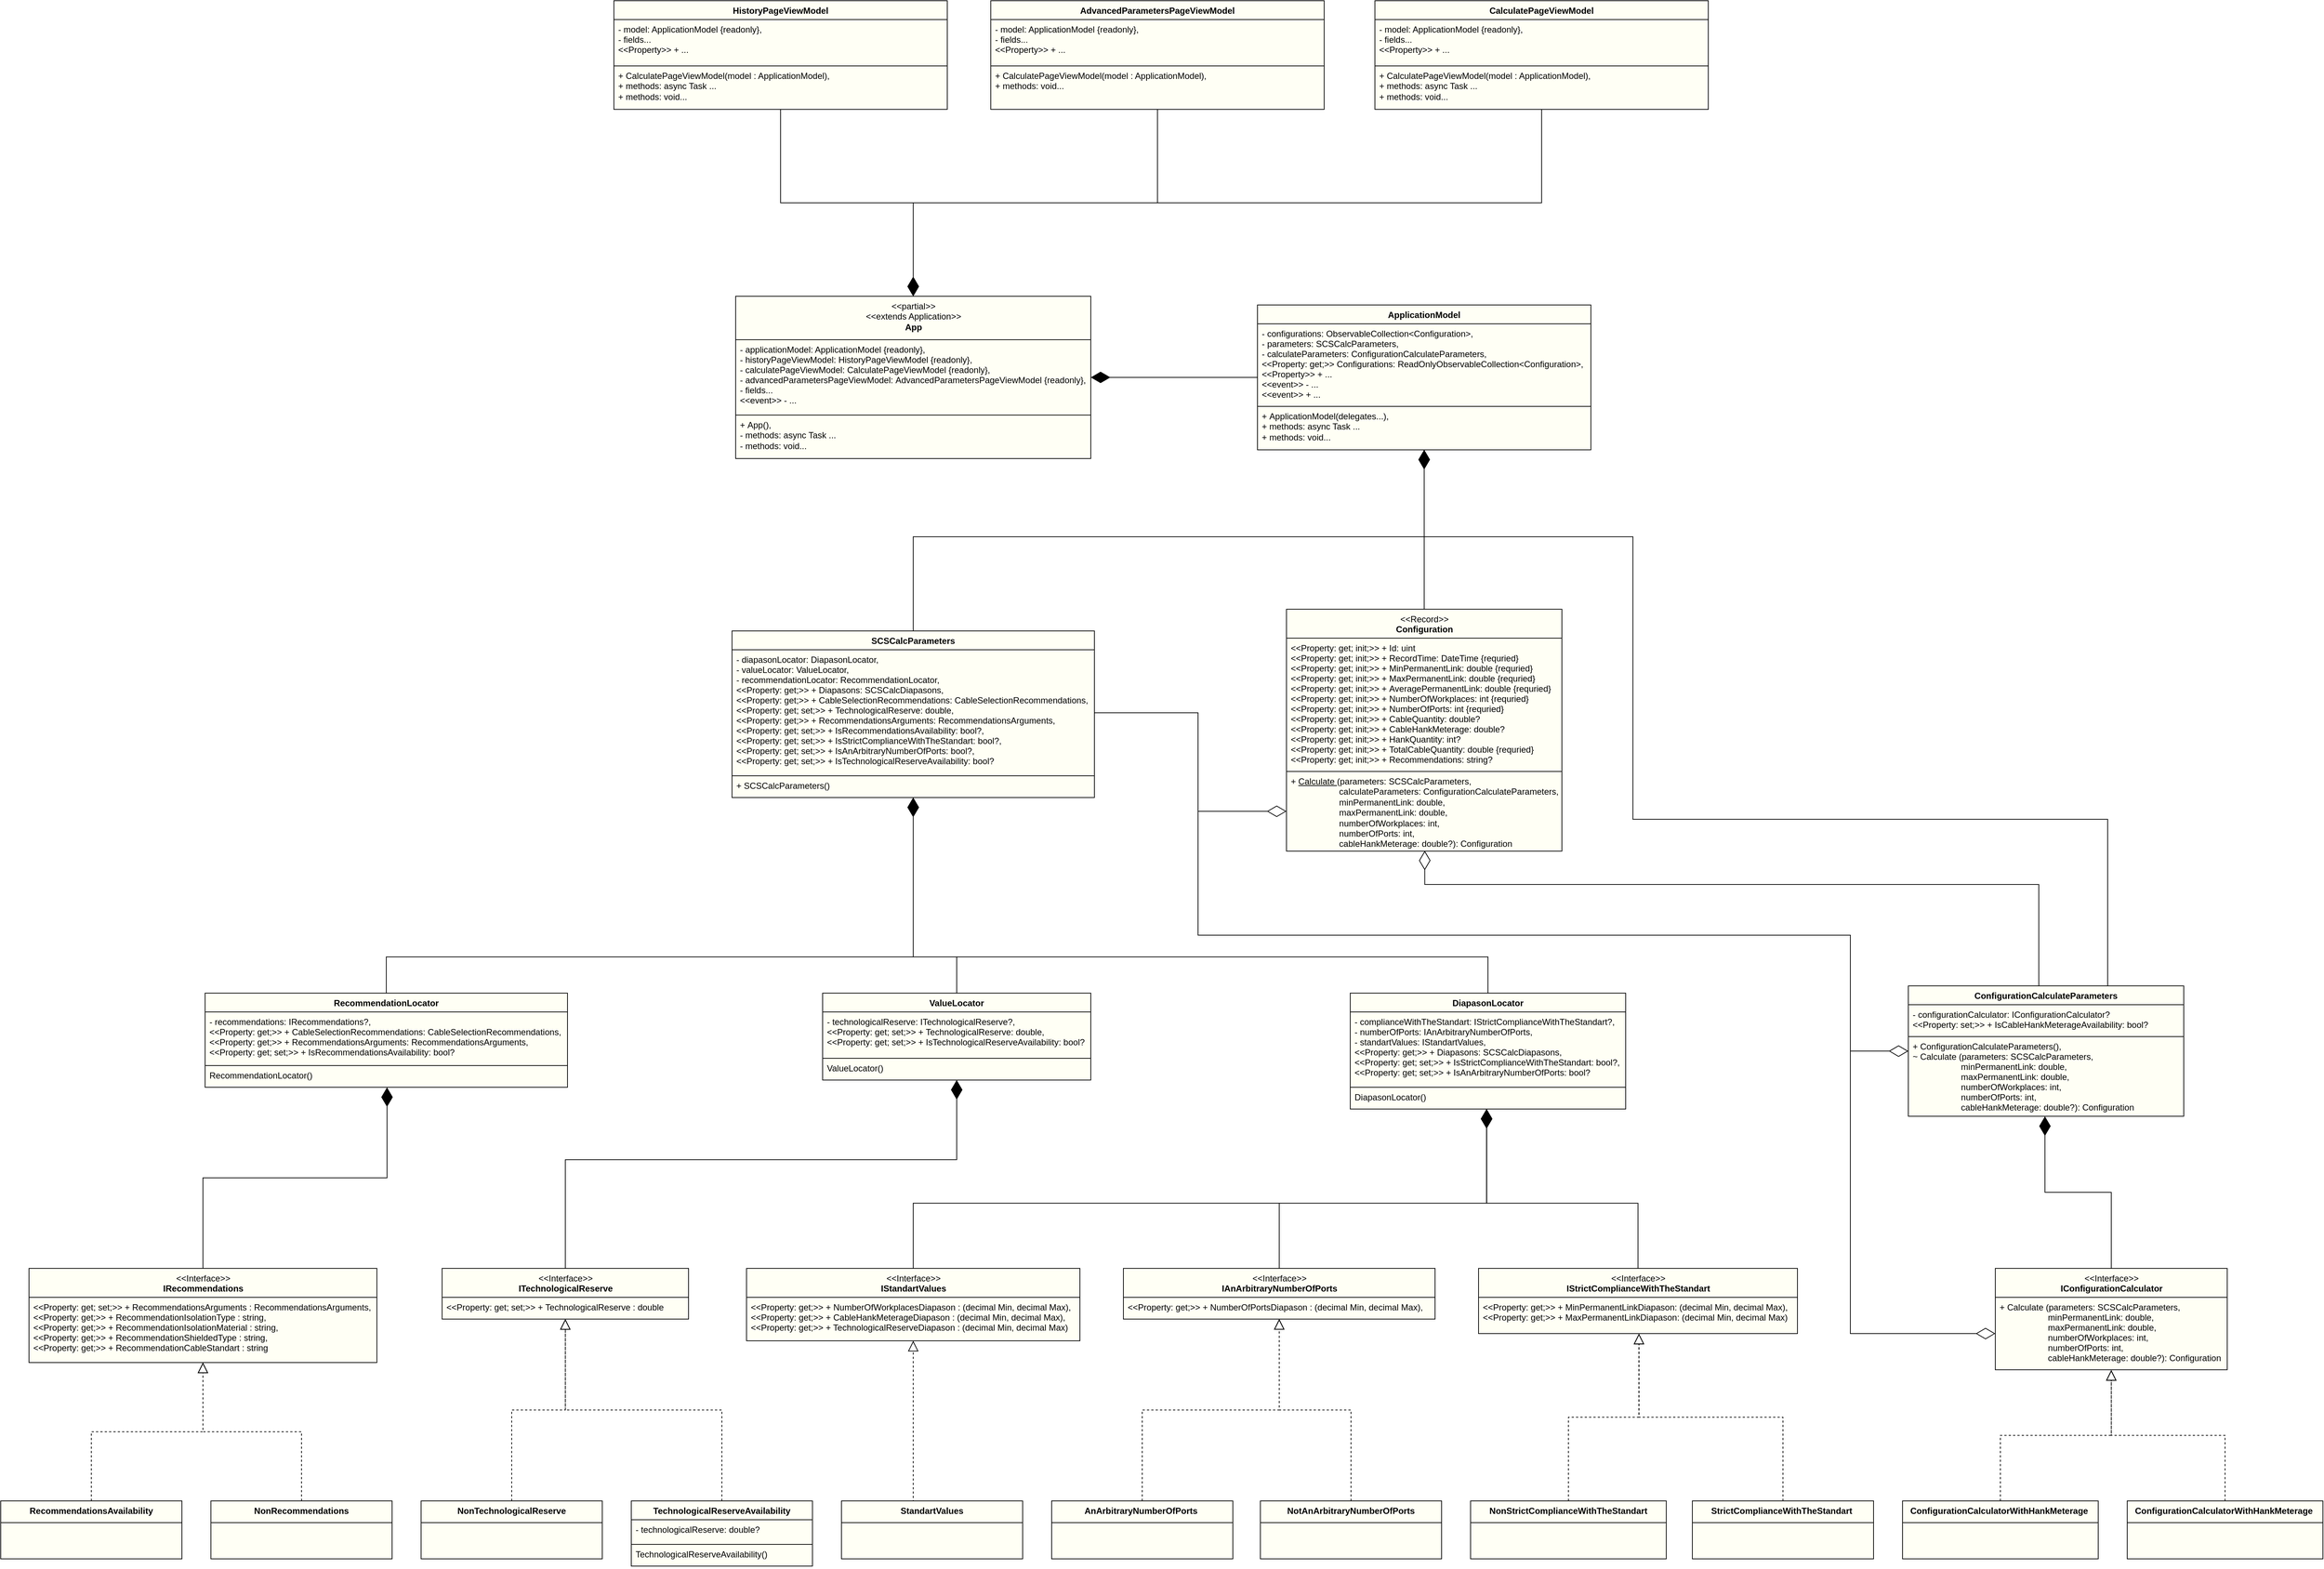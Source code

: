 <mxfile version="20.6.0" type="google"><diagram id="9dmFOFnWV0ntV5HTxQ4P" name="Страница 1"><mxGraphModel grid="1" page="1" gridSize="10" guides="1" tooltips="1" connect="1" arrows="1" fold="1" pageScale="1" pageWidth="3300" pageHeight="2339" math="0" shadow="0"><root><mxCell id="0"/><mxCell id="1" parent="0"/><mxCell id="k3cfHttLnR5f18U4MS_K-5" value="&lt;span style=&quot;font-weight: normal;&quot;&gt;&amp;lt;&amp;lt;Record&amp;gt;&amp;gt;&lt;br&gt;&lt;/span&gt;Configuration" style="swimlane;fontStyle=1;align=center;verticalAlign=top;childLayout=stackLayout;horizontal=1;startSize=40;horizontalStack=0;resizeParent=1;resizeParentMax=0;resizeLast=0;collapsible=1;marginBottom=0;fillColor=#FFFFF5;html=1;" vertex="1" parent="1"><mxGeometry x="1822" y="929" width="380" height="334" as="geometry"><mxRectangle x="505" y="1320" width="100" height="30" as="alternateBounds"/></mxGeometry></mxCell><mxCell id="k3cfHttLnR5f18U4MS_K-6" value="&lt;&lt;Property: get; init;&gt;&gt; + Id: uint&#10;&lt;&lt;Property: get; init;&gt;&gt; + RecordTime: DateTime {requried}&#10;&lt;&lt;Property: get; init;&gt;&gt; + MinPermanentLink: double {requried}&#10;&lt;&lt;Property: get; init;&gt;&gt; + MaxPermanentLink: double {requried}&#10;&lt;&lt;Property: get; init;&gt;&gt; + AveragePermanentLink: double {requried}&#10;&lt;&lt;Property: get; init;&gt;&gt; + NumberOfWorkplaces: int {requried}&#10;&lt;&lt;Property: get; init;&gt;&gt; + NumberOfPorts: int {requried}&#10;&lt;&lt;Property: get; init;&gt;&gt; + СableQuantity: double?&#10;&lt;&lt;Property: get; init;&gt;&gt; + CableHankMeterage: double?&#10;&lt;&lt;Property: get; init;&gt;&gt; + HankQuantity: int?&#10;&lt;&lt;Property: get; init;&gt;&gt; + TotalСableQuantity: double {requried}&#10;&lt;&lt;Property: get; init;&gt;&gt; + Recommendations: string?" style="text;strokeColor=default;fillColor=#FFFFF5;align=left;verticalAlign=top;spacingLeft=4;spacingRight=4;overflow=hidden;rotatable=0;points=[[0,0.5],[1,0.5]];portConstraint=eastwest;" vertex="1" parent="k3cfHttLnR5f18U4MS_K-5"><mxGeometry y="40" width="380" height="184" as="geometry"/></mxCell><mxCell id="k3cfHttLnR5f18U4MS_K-8" value="+ &lt;u&gt;Calculate &lt;/u&gt;(parameters: SCSCalcParameters,&lt;br&gt;&amp;nbsp;&amp;nbsp;&amp;nbsp;&amp;nbsp;&amp;nbsp;&amp;nbsp;&amp;nbsp;&amp;nbsp;&amp;nbsp;&amp;nbsp;&amp;nbsp;&amp;nbsp;&amp;nbsp;&amp;nbsp;&amp;nbsp;&amp;nbsp;&amp;nbsp;&amp;nbsp;&amp;nbsp;&amp;nbsp;calculateParameters: ConfigurationCalculateParameters,&lt;br&gt;&amp;nbsp;&amp;nbsp;&amp;nbsp;&amp;nbsp;&amp;nbsp;&amp;nbsp;&amp;nbsp;&amp;nbsp;&amp;nbsp;&amp;nbsp;&amp;nbsp;&amp;nbsp;&amp;nbsp;&amp;nbsp;&amp;nbsp;&amp;nbsp;&amp;nbsp;&amp;nbsp;&amp;nbsp;&amp;nbsp;minPermanentLink: double,&lt;br&gt;&amp;nbsp;&amp;nbsp;&amp;nbsp;&amp;nbsp;&amp;nbsp;&amp;nbsp;&amp;nbsp;&amp;nbsp;&amp;nbsp;&amp;nbsp;&amp;nbsp;&amp;nbsp;&amp;nbsp;&amp;nbsp;&amp;nbsp;&amp;nbsp;&amp;nbsp;&amp;nbsp;&amp;nbsp;&amp;nbsp;maxPermanentLink: double,&lt;br&gt;&amp;nbsp;&amp;nbsp;&amp;nbsp;&amp;nbsp;&amp;nbsp;&amp;nbsp;&amp;nbsp;&amp;nbsp;&amp;nbsp;&amp;nbsp;&amp;nbsp;&amp;nbsp;&amp;nbsp;&amp;nbsp;&amp;nbsp;&amp;nbsp;&amp;nbsp;&amp;nbsp;&amp;nbsp;&amp;nbsp;numberOfWorkplaces: int,&lt;br&gt;&amp;nbsp;&amp;nbsp;&amp;nbsp;&amp;nbsp;&amp;nbsp;&amp;nbsp;&amp;nbsp;&amp;nbsp;&amp;nbsp;&amp;nbsp;&amp;nbsp;&amp;nbsp;&amp;nbsp;&amp;nbsp;&amp;nbsp;&amp;nbsp;&amp;nbsp;&amp;nbsp;&amp;nbsp;&amp;nbsp;numberOfPorts: int,&lt;br&gt;&amp;nbsp;&amp;nbsp;&amp;nbsp;&amp;nbsp;&amp;nbsp;&amp;nbsp;&amp;nbsp;&amp;nbsp;&amp;nbsp;&amp;nbsp;&amp;nbsp;&amp;nbsp;&amp;nbsp;&amp;nbsp;&amp;nbsp;&amp;nbsp;&amp;nbsp;&amp;nbsp;&amp;nbsp;&amp;nbsp;cableHankMeterage: double?): Configuration" style="text;strokeColor=default;fillColor=#FFFFF5;align=left;verticalAlign=top;spacingLeft=4;spacingRight=4;overflow=hidden;rotatable=0;points=[[0,0.5],[1,0.5]];portConstraint=eastwest;fontStyle=0;strokeWidth=1;html=1;" vertex="1" parent="k3cfHttLnR5f18U4MS_K-5"><mxGeometry y="224" width="380" height="110" as="geometry"/></mxCell><mxCell id="k3cfHttLnR5f18U4MS_K-11" value="&lt;span style=&quot;font-weight: normal;&quot;&gt;&amp;lt;&amp;lt;Interface&amp;gt;&amp;gt;&lt;/span&gt;&lt;br&gt;IConfigurationCalculator" style="swimlane;fontStyle=1;align=center;verticalAlign=top;childLayout=stackLayout;horizontal=1;startSize=40;horizontalStack=0;resizeParent=1;resizeParentMax=0;resizeLast=0;collapsible=1;marginBottom=0;fillColor=#FFFFF5;html=1;" vertex="1" parent="1"><mxGeometry x="2800" y="1839" width="320" height="140" as="geometry"><mxRectangle x="505" y="1320" width="100" height="30" as="alternateBounds"/></mxGeometry></mxCell><mxCell id="k3cfHttLnR5f18U4MS_K-12" value="+ Calculate (parameters: SCSCalcParameters,&#10;                    minPermanentLink: double,&#10;                    maxPermanentLink: double,&#10;                    numberOfWorkplaces: int,&#10;                    numberOfPorts: int,&#10;                    cableHankMeterage: double?): Configuration" style="text;strokeColor=default;fillColor=#FFFFF5;align=left;verticalAlign=top;spacingLeft=4;spacingRight=4;overflow=hidden;rotatable=0;points=[[0,0.5],[1,0.5]];portConstraint=eastwest;" vertex="1" parent="k3cfHttLnR5f18U4MS_K-11"><mxGeometry y="40" width="320" height="100" as="geometry"/></mxCell><mxCell id="k3cfHttLnR5f18U4MS_K-15" value="ConfigurationCalculatorWithHankMeterage " style="swimlane;fontStyle=1;align=center;verticalAlign=top;childLayout=stackLayout;horizontal=1;startSize=30;horizontalStack=0;resizeParent=1;resizeParentMax=0;resizeLast=0;collapsible=1;marginBottom=0;fillColor=#FFFFF5;" vertex="1" parent="1"><mxGeometry x="2982" y="2160" width="270" height="80" as="geometry"><mxRectangle x="505" y="1320" width="100" height="30" as="alternateBounds"/></mxGeometry></mxCell><mxCell id="k3cfHttLnR5f18U4MS_K-16" value="" style="text;strokeColor=default;fillColor=#FFFFF5;align=left;verticalAlign=top;spacingLeft=4;spacingRight=4;overflow=hidden;rotatable=0;points=[[0,0.5],[1,0.5]];portConstraint=eastwest;" vertex="1" parent="k3cfHttLnR5f18U4MS_K-15"><mxGeometry y="30" width="270" height="50" as="geometry"/></mxCell><mxCell id="k3cfHttLnR5f18U4MS_K-19" value="ConfigurationCalculatorWithHankMeterage " style="swimlane;fontStyle=1;align=center;verticalAlign=top;childLayout=stackLayout;horizontal=1;startSize=30;horizontalStack=0;resizeParent=1;resizeParentMax=0;resizeLast=0;collapsible=1;marginBottom=0;fillColor=#FFFFF5;" vertex="1" parent="1"><mxGeometry x="2672" y="2160" width="270" height="80" as="geometry"><mxRectangle x="505" y="1320" width="100" height="30" as="alternateBounds"/></mxGeometry></mxCell><mxCell id="k3cfHttLnR5f18U4MS_K-20" value="" style="text;strokeColor=default;fillColor=#FFFFF5;align=left;verticalAlign=top;spacingLeft=4;spacingRight=4;overflow=hidden;rotatable=0;points=[[0,0.5],[1,0.5]];portConstraint=eastwest;" vertex="1" parent="k3cfHttLnR5f18U4MS_K-19"><mxGeometry y="30" width="270" height="50" as="geometry"/></mxCell><mxCell id="k3cfHttLnR5f18U4MS_K-23" value="" style="endArrow=block;dashed=1;endFill=0;endSize=12;html=1;rounded=0;strokeWidth=1;exitX=0.5;exitY=0;exitDx=0;exitDy=0;entryX=0.5;entryY=1.005;entryDx=0;entryDy=0;entryPerimeter=0;edgeStyle=orthogonalEdgeStyle;" edge="1" parent="1" source="k3cfHttLnR5f18U4MS_K-15" target="k3cfHttLnR5f18U4MS_K-12"><mxGeometry width="160" relative="1" as="geometry"><mxPoint x="3107" y="1749" as="sourcePoint"/><mxPoint x="3342" y="1999" as="targetPoint"/></mxGeometry></mxCell><mxCell id="k3cfHttLnR5f18U4MS_K-25" value="" style="endArrow=block;dashed=1;endFill=0;endSize=12;html=1;rounded=0;strokeWidth=1;exitX=0.5;exitY=0;exitDx=0;exitDy=0;entryX=0.5;entryY=1.002;entryDx=0;entryDy=0;entryPerimeter=0;edgeStyle=orthogonalEdgeStyle;" edge="1" parent="1" source="k3cfHttLnR5f18U4MS_K-19" target="k3cfHttLnR5f18U4MS_K-12"><mxGeometry width="160" relative="1" as="geometry"><mxPoint x="3047" y="1949" as="sourcePoint"/><mxPoint x="3392" y="1989" as="targetPoint"/></mxGeometry></mxCell><mxCell id="k3cfHttLnR5f18U4MS_K-27" value="ConfigurationCalculateParameters" style="swimlane;fontStyle=1;align=center;verticalAlign=top;childLayout=stackLayout;horizontal=1;startSize=26;horizontalStack=0;resizeParent=1;resizeParentMax=0;resizeLast=0;collapsible=1;marginBottom=0;fillColor=#FFFFF5;" vertex="1" parent="1"><mxGeometry x="2680" y="1449" width="380" height="180" as="geometry"><mxRectangle x="505" y="1320" width="100" height="30" as="alternateBounds"/></mxGeometry></mxCell><mxCell id="k3cfHttLnR5f18U4MS_K-28" value="- configurationCalculator: IConfigurationCalculator?&#10;&lt;&lt;Property: set;&gt;&gt; + IsCableHankMeterageAvailability: bool?" style="text;strokeColor=default;fillColor=#FFFFF5;align=left;verticalAlign=top;spacingLeft=4;spacingRight=4;overflow=hidden;rotatable=0;points=[[0,0.5],[1,0.5]];portConstraint=eastwest;" vertex="1" parent="k3cfHttLnR5f18U4MS_K-27"><mxGeometry y="26" width="380" height="44" as="geometry"/></mxCell><mxCell id="k3cfHttLnR5f18U4MS_K-29" value="+ ConfigurationCalculateParameters(),&#10;~ Calculate (parameters: SCSCalcParameters,&#10;                    minPermanentLink: double,&#10;                    maxPermanentLink: double,&#10;                    numberOfWorkplaces: int,&#10;                    numberOfPorts: int,&#10;                    cableHankMeterage: double?): Configuration" style="text;strokeColor=default;fillColor=#FFFFF5;align=left;verticalAlign=top;spacingLeft=4;spacingRight=4;overflow=hidden;rotatable=0;points=[[0,0.5],[1,0.5]];portConstraint=eastwest;fontStyle=0;strokeWidth=1;" vertex="1" parent="k3cfHttLnR5f18U4MS_K-27"><mxGeometry y="70" width="380" height="110" as="geometry"/></mxCell><mxCell id="k3cfHttLnR5f18U4MS_K-30" value="" style="endArrow=diamondThin;endFill=1;endSize=24;html=1;rounded=0;strokeWidth=1;entryX=0.496;entryY=1.001;entryDx=0;entryDy=0;exitX=0.5;exitY=0;exitDx=0;exitDy=0;entryPerimeter=0;edgeStyle=orthogonalEdgeStyle;" edge="1" parent="1" source="k3cfHttLnR5f18U4MS_K-11" target="k3cfHttLnR5f18U4MS_K-29"><mxGeometry width="160" relative="1" as="geometry"><mxPoint x="2569" y="1839" as="sourcePoint"/><mxPoint x="3159" y="1699" as="targetPoint"/></mxGeometry></mxCell><mxCell id="k3cfHttLnR5f18U4MS_K-31" value="" style="endArrow=diamondThin;endFill=0;endSize=24;html=1;rounded=0;strokeWidth=1;exitX=0.5;exitY=0;exitDx=0;exitDy=0;entryX=0.502;entryY=0.995;entryDx=0;entryDy=0;entryPerimeter=0;edgeStyle=orthogonalEdgeStyle;" edge="1" parent="1" source="k3cfHttLnR5f18U4MS_K-27" target="k3cfHttLnR5f18U4MS_K-8"><mxGeometry width="160" relative="1" as="geometry"><mxPoint x="2179" y="1269" as="sourcePoint"/><mxPoint x="2339" y="1269" as="targetPoint"/><Array as="points"><mxPoint x="2860" y="1309"/><mxPoint x="2013" y="1309"/></Array></mxGeometry></mxCell><mxCell id="k3cfHttLnR5f18U4MS_K-32" value="SCSCalcParameters" style="swimlane;fontStyle=1;align=center;verticalAlign=top;childLayout=stackLayout;horizontal=1;startSize=26;horizontalStack=0;resizeParent=1;resizeParentMax=0;resizeLast=0;collapsible=1;marginBottom=0;fillColor=#FFFFF5;" vertex="1" parent="1"><mxGeometry x="1057" y="959" width="500" height="230" as="geometry"><mxRectangle x="505" y="1320" width="100" height="30" as="alternateBounds"/></mxGeometry></mxCell><mxCell id="k3cfHttLnR5f18U4MS_K-33" value="- diapasonLocator: DiapasonLocator,&#10;- valueLocator: ValueLocator,&#10;- recommendationLocator: RecommendationLocator,&#10;&lt;&lt;Property: get;&gt;&gt; + Diapasons: SCSCalcDiapasons,&#10;&lt;&lt;Property: get;&gt;&gt; + CableSelectionRecommendations: CableSelectionRecommendations,&#10;&lt;&lt;Property: get; set;&gt;&gt; + TechnologicalReserve: double,&#10;&lt;&lt;Property: get;&gt;&gt; + RecommendationsArguments: RecommendationsArguments,&#10;&lt;&lt;Property: get; set;&gt;&gt; + IsRecommendationsAvailability: bool?,&#10;&lt;&lt;Property: get; set;&gt;&gt; + IsStrictСomplianceWithTheStandart: bool?,&#10;&lt;&lt;Property: get; set;&gt;&gt; + IsAnArbitraryNumberOfPorts: bool?,&#10;&lt;&lt;Property: get; set;&gt;&gt; + IsTechnologicalReserveAvailability: bool?&#10;" style="text;strokeColor=default;fillColor=#FFFFF5;align=left;verticalAlign=top;spacingLeft=4;spacingRight=4;overflow=hidden;rotatable=0;points=[[0,0.5],[1,0.5]];portConstraint=eastwest;" vertex="1" parent="k3cfHttLnR5f18U4MS_K-32"><mxGeometry y="26" width="500" height="174" as="geometry"/></mxCell><mxCell id="k3cfHttLnR5f18U4MS_K-34" value="+&amp;nbsp;SCSCalcParameters()" style="text;strokeColor=default;fillColor=#FFFFF5;align=left;verticalAlign=top;spacingLeft=4;spacingRight=4;overflow=hidden;rotatable=0;points=[[0,0.5],[1,0.5]];portConstraint=eastwest;fontStyle=0;strokeWidth=1;html=1;" vertex="1" parent="k3cfHttLnR5f18U4MS_K-32"><mxGeometry y="200" width="500" height="30" as="geometry"/></mxCell><mxCell id="k3cfHttLnR5f18U4MS_K-35" value="" style="endArrow=diamondThin;endFill=0;endSize=24;html=1;rounded=0;strokeWidth=1;exitX=1;exitY=0.5;exitDx=0;exitDy=0;entryX=0;entryY=0.5;entryDx=0;entryDy=0;edgeStyle=orthogonalEdgeStyle;" edge="1" parent="1" source="k3cfHttLnR5f18U4MS_K-33" target="k3cfHttLnR5f18U4MS_K-8"><mxGeometry width="160" relative="1" as="geometry"><mxPoint x="1537" y="1229" as="sourcePoint"/><mxPoint x="1697" y="1229" as="targetPoint"/><Array as="points"><mxPoint x="1700" y="1072"/><mxPoint x="1700" y="1208"/></Array></mxGeometry></mxCell><mxCell id="k3cfHttLnR5f18U4MS_K-36" value="" style="endArrow=diamondThin;endFill=0;endSize=24;html=1;rounded=0;strokeWidth=1;exitX=1;exitY=0.5;exitDx=0;exitDy=0;edgeStyle=orthogonalEdgeStyle;entryX=0;entryY=0.182;entryDx=0;entryDy=0;entryPerimeter=0;" edge="1" parent="1" source="k3cfHttLnR5f18U4MS_K-33" target="k3cfHttLnR5f18U4MS_K-29"><mxGeometry width="160" relative="1" as="geometry"><mxPoint x="1829" y="1229" as="sourcePoint"/><mxPoint x="2600" y="1539" as="targetPoint"/><Array as="points"><mxPoint x="1700" y="1072"/><mxPoint x="1700" y="1379"/><mxPoint x="2600" y="1379"/><mxPoint x="2600" y="1539"/></Array></mxGeometry></mxCell><mxCell id="k3cfHttLnR5f18U4MS_K-37" value="" style="endArrow=diamondThin;endFill=0;endSize=24;html=1;rounded=0;strokeWidth=1;exitX=1;exitY=0.5;exitDx=0;exitDy=0;entryX=0;entryY=0.5;entryDx=0;entryDy=0;edgeStyle=orthogonalEdgeStyle;" edge="1" parent="1" source="k3cfHttLnR5f18U4MS_K-33" target="k3cfHttLnR5f18U4MS_K-12"><mxGeometry width="160" relative="1" as="geometry"><mxPoint x="2079" y="1519" as="sourcePoint"/><mxPoint x="2239" y="1519" as="targetPoint"/><Array as="points"><mxPoint x="1700" y="1072"/><mxPoint x="1700" y="1379"/><mxPoint x="2600" y="1379"/><mxPoint x="2600" y="1929"/></Array></mxGeometry></mxCell><mxCell id="k3cfHttLnR5f18U4MS_K-39" value="DiapasonLocator" style="swimlane;fontStyle=1;align=center;verticalAlign=top;childLayout=stackLayout;horizontal=1;startSize=26;horizontalStack=0;resizeParent=1;resizeParentMax=0;resizeLast=0;collapsible=1;marginBottom=0;fillColor=#FFFFF5;" vertex="1" parent="1"><mxGeometry x="1910" y="1459" width="380" height="160" as="geometry"><mxRectangle x="505" y="1320" width="100" height="30" as="alternateBounds"/></mxGeometry></mxCell><mxCell id="k3cfHttLnR5f18U4MS_K-40" value="- complianceWithTheStandart: IStrictСomplianceWithTheStandart?,&#10;- numberOfPorts: IAnArbitraryNumberOfPorts,&#10;- standartValues: IStandartValues,&#10;&lt;&lt;Property: get;&gt;&gt; + Diapasons: SCSCalcDiapasons,&#10;&lt;&lt;Property: get; set;&gt;&gt; + IsStrictСomplianceWithTheStandart: bool?,&#10;&lt;&lt;Property: get; set;&gt;&gt; + IsAnArbitraryNumberOfPorts: bool?&#10;" style="text;strokeColor=default;fillColor=#FFFFF5;align=left;verticalAlign=top;spacingLeft=4;spacingRight=4;overflow=hidden;rotatable=0;points=[[0,0.5],[1,0.5]];portConstraint=eastwest;" vertex="1" parent="k3cfHttLnR5f18U4MS_K-39"><mxGeometry y="26" width="380" height="104" as="geometry"/></mxCell><mxCell id="k3cfHttLnR5f18U4MS_K-41" value="DiapasonLocator()" style="text;strokeColor=default;fillColor=#FFFFF5;align=left;verticalAlign=top;spacingLeft=4;spacingRight=4;overflow=hidden;rotatable=0;points=[[0,0.5],[1,0.5]];portConstraint=eastwest;fontStyle=0;strokeWidth=1;html=1;" vertex="1" parent="k3cfHttLnR5f18U4MS_K-39"><mxGeometry y="130" width="380" height="30" as="geometry"/></mxCell><mxCell id="k3cfHttLnR5f18U4MS_K-42" value="RecommendationLocator" style="swimlane;fontStyle=1;align=center;verticalAlign=top;childLayout=stackLayout;horizontal=1;startSize=26;horizontalStack=0;resizeParent=1;resizeParentMax=0;resizeLast=0;collapsible=1;marginBottom=0;fillColor=#FFFFF5;" vertex="1" parent="1"><mxGeometry x="330" y="1459" width="500" height="130" as="geometry"><mxRectangle x="505" y="1320" width="100" height="30" as="alternateBounds"/></mxGeometry></mxCell><mxCell id="k3cfHttLnR5f18U4MS_K-43" value="- recommendations: IRecommendations?,&#10;&lt;&lt;Property: get;&gt;&gt; + CableSelectionRecommendations: CableSelectionRecommendations,&#10;&lt;&lt;Property: get;&gt;&gt; + RecommendationsArguments: RecommendationsArguments,&#10;&lt;&lt;Property: get; set;&gt;&gt; + IsRecommendationsAvailability: bool?" style="text;strokeColor=default;fillColor=#FFFFF5;align=left;verticalAlign=top;spacingLeft=4;spacingRight=4;overflow=hidden;rotatable=0;points=[[0,0.5],[1,0.5]];portConstraint=eastwest;" vertex="1" parent="k3cfHttLnR5f18U4MS_K-42"><mxGeometry y="26" width="500" height="74" as="geometry"/></mxCell><mxCell id="k3cfHttLnR5f18U4MS_K-44" value="RecommendationLocator()" style="text;strokeColor=default;fillColor=#FFFFF5;align=left;verticalAlign=top;spacingLeft=4;spacingRight=4;overflow=hidden;rotatable=0;points=[[0,0.5],[1,0.5]];portConstraint=eastwest;fontStyle=0;strokeWidth=1;html=1;" vertex="1" parent="k3cfHttLnR5f18U4MS_K-42"><mxGeometry y="100" width="500" height="30" as="geometry"/></mxCell><mxCell id="k3cfHttLnR5f18U4MS_K-45" value="ValueLocator" style="swimlane;fontStyle=1;align=center;verticalAlign=top;childLayout=stackLayout;horizontal=1;startSize=26;horizontalStack=0;resizeParent=1;resizeParentMax=0;resizeLast=0;collapsible=1;marginBottom=0;fillColor=#FFFFF5;" vertex="1" parent="1"><mxGeometry x="1182" y="1459" width="370" height="120" as="geometry"><mxRectangle x="505" y="1320" width="100" height="30" as="alternateBounds"/></mxGeometry></mxCell><mxCell id="k3cfHttLnR5f18U4MS_K-46" value="- technologicalReserve: ITechnologicalReserve?,&#10;&lt;&lt;Property: get; set;&gt;&gt; + TechnologicalReserve: double,&#10;&lt;&lt;Property: get; set;&gt;&gt; + IsTechnologicalReserveAvailability: bool?" style="text;strokeColor=default;fillColor=#FFFFF5;align=left;verticalAlign=top;spacingLeft=4;spacingRight=4;overflow=hidden;rotatable=0;points=[[0,0.5],[1,0.5]];portConstraint=eastwest;" vertex="1" parent="k3cfHttLnR5f18U4MS_K-45"><mxGeometry y="26" width="370" height="64" as="geometry"/></mxCell><mxCell id="k3cfHttLnR5f18U4MS_K-47" value="ValueLocator()" style="text;strokeColor=default;fillColor=#FFFFF5;align=left;verticalAlign=top;spacingLeft=4;spacingRight=4;overflow=hidden;rotatable=0;points=[[0,0.5],[1,0.5]];portConstraint=eastwest;fontStyle=0;strokeWidth=1;html=1;" vertex="1" parent="k3cfHttLnR5f18U4MS_K-45"><mxGeometry y="90" width="370" height="30" as="geometry"/></mxCell><mxCell id="k3cfHttLnR5f18U4MS_K-48" value="" style="endArrow=diamondThin;endFill=1;endSize=24;html=1;rounded=0;strokeWidth=1;exitX=0.5;exitY=0;exitDx=0;exitDy=0;entryX=0.5;entryY=1;entryDx=0;entryDy=0;entryPerimeter=0;edgeStyle=orthogonalEdgeStyle;" edge="1" parent="1" source="k3cfHttLnR5f18U4MS_K-45" target="k3cfHttLnR5f18U4MS_K-34"><mxGeometry width="160" relative="1" as="geometry"><mxPoint x="1639" y="1229" as="sourcePoint"/><mxPoint x="1409" y="1129" as="targetPoint"/><Array as="points"><mxPoint x="1367" y="1409"/><mxPoint x="1307" y="1409"/></Array></mxGeometry></mxCell><mxCell id="k3cfHttLnR5f18U4MS_K-49" value="" style="endArrow=diamondThin;endFill=1;endSize=24;html=1;rounded=0;strokeWidth=1;exitX=0.5;exitY=0;exitDx=0;exitDy=0;entryX=0.5;entryY=1.003;entryDx=0;entryDy=0;entryPerimeter=0;edgeStyle=orthogonalEdgeStyle;" edge="1" parent="1" source="k3cfHttLnR5f18U4MS_K-39" target="k3cfHttLnR5f18U4MS_K-34"><mxGeometry width="160" relative="1" as="geometry"><mxPoint x="1499" y="1359" as="sourcePoint"/><mxPoint x="1359" y="1159" as="targetPoint"/><Array as="points"><mxPoint x="2100" y="1409"/><mxPoint x="1307" y="1409"/></Array></mxGeometry></mxCell><mxCell id="k3cfHttLnR5f18U4MS_K-50" value="" style="endArrow=diamondThin;endFill=1;endSize=24;html=1;rounded=0;strokeWidth=1;exitX=0.5;exitY=0;exitDx=0;exitDy=0;entryX=0.5;entryY=1.003;entryDx=0;entryDy=0;entryPerimeter=0;edgeStyle=orthogonalEdgeStyle;" edge="1" parent="1" source="k3cfHttLnR5f18U4MS_K-42" target="k3cfHttLnR5f18U4MS_K-34"><mxGeometry width="160" relative="1" as="geometry"><mxPoint x="1419" y="1199" as="sourcePoint"/><mxPoint x="1626" y="1229" as="targetPoint"/><Array as="points"><mxPoint x="580" y="1409"/><mxPoint x="1307" y="1409"/></Array></mxGeometry></mxCell><mxCell id="k3cfHttLnR5f18U4MS_K-51" value="&lt;span style=&quot;font-weight: normal;&quot;&gt;&amp;lt;&amp;lt;Interface&amp;gt;&amp;gt;&lt;/span&gt;&lt;br&gt;IStrictСomplianceWithTheStandart" style="swimlane;fontStyle=1;align=center;verticalAlign=top;childLayout=stackLayout;horizontal=1;startSize=40;horizontalStack=0;resizeParent=1;resizeParentMax=0;resizeLast=0;collapsible=1;marginBottom=0;fillColor=#FFFFF5;html=1;" vertex="1" parent="1"><mxGeometry x="2087" y="1839" width="440" height="90" as="geometry"><mxRectangle x="505" y="1320" width="100" height="30" as="alternateBounds"/></mxGeometry></mxCell><mxCell id="k3cfHttLnR5f18U4MS_K-52" value="&lt;&lt;Property: get;&gt;&gt; + MinPermanentLinkDiapason: (decimal Min, decimal Max),&#10;&lt;&lt;Property: get;&gt;&gt; + MaxPermanentLinkDiapason: (decimal Min, decimal Max)" style="text;strokeColor=default;fillColor=#FFFFF5;align=left;verticalAlign=top;spacingLeft=4;spacingRight=4;overflow=hidden;rotatable=0;points=[[0,0.5],[1,0.5]];portConstraint=eastwest;" vertex="1" parent="k3cfHttLnR5f18U4MS_K-51"><mxGeometry y="40" width="440" height="50" as="geometry"/></mxCell><mxCell id="k3cfHttLnR5f18U4MS_K-53" value="" style="endArrow=diamondThin;endFill=1;endSize=24;html=1;rounded=0;strokeWidth=1;exitX=0.5;exitY=0;exitDx=0;exitDy=0;entryX=0.495;entryY=1.005;entryDx=0;entryDy=0;entryPerimeter=0;edgeStyle=orthogonalEdgeStyle;" edge="1" parent="1" source="k3cfHttLnR5f18U4MS_K-51" target="k3cfHttLnR5f18U4MS_K-41"><mxGeometry width="160" relative="1" as="geometry"><mxPoint x="2529" y="1659" as="sourcePoint"/><mxPoint x="2309" y="1559" as="targetPoint"/><Array as="points"><mxPoint x="2307" y="1749"/><mxPoint x="2098" y="1749"/></Array></mxGeometry></mxCell><mxCell id="k3cfHttLnR5f18U4MS_K-55" value="&lt;span style=&quot;font-weight: normal;&quot;&gt;&amp;lt;&amp;lt;Interface&amp;gt;&amp;gt;&lt;/span&gt;&lt;br&gt;IAnArbitraryNumberOfPorts" style="swimlane;fontStyle=1;align=center;verticalAlign=top;childLayout=stackLayout;horizontal=1;startSize=40;horizontalStack=0;resizeParent=1;resizeParentMax=0;resizeLast=0;collapsible=1;marginBottom=0;fillColor=#FFFFF5;html=1;" vertex="1" parent="1"><mxGeometry x="1597" y="1839" width="430" height="70" as="geometry"><mxRectangle x="505" y="1320" width="100" height="30" as="alternateBounds"/></mxGeometry></mxCell><mxCell id="k3cfHttLnR5f18U4MS_K-56" value="&lt;&lt;Property: get;&gt;&gt; + NumberOfPortsDiapason : (decimal Min, decimal Max)," style="text;strokeColor=default;fillColor=#FFFFF5;align=left;verticalAlign=top;spacingLeft=4;spacingRight=4;overflow=hidden;rotatable=0;points=[[0,0.5],[1,0.5]];portConstraint=eastwest;" vertex="1" parent="k3cfHttLnR5f18U4MS_K-55"><mxGeometry y="40" width="430" height="30" as="geometry"/></mxCell><mxCell id="k3cfHttLnR5f18U4MS_K-57" value="" style="endArrow=diamondThin;endFill=1;endSize=24;html=1;rounded=0;strokeWidth=1;exitX=0.5;exitY=0;exitDx=0;exitDy=0;entryX=0.495;entryY=0.998;entryDx=0;entryDy=0;entryPerimeter=0;edgeStyle=orthogonalEdgeStyle;" edge="1" parent="1" source="k3cfHttLnR5f18U4MS_K-55" target="k3cfHttLnR5f18U4MS_K-41"><mxGeometry width="160" relative="1" as="geometry"><mxPoint x="2079" y="1689" as="sourcePoint"/><mxPoint x="2269" y="1529" as="targetPoint"/><Array as="points"><mxPoint x="1812" y="1749"/><mxPoint x="2098" y="1749"/></Array></mxGeometry></mxCell><mxCell id="k3cfHttLnR5f18U4MS_K-58" value="&lt;span style=&quot;font-weight: normal;&quot;&gt;&amp;lt;&amp;lt;Interface&amp;gt;&amp;gt;&lt;/span&gt;&lt;br&gt;IStandartValues" style="swimlane;fontStyle=1;align=center;verticalAlign=top;childLayout=stackLayout;horizontal=1;startSize=40;horizontalStack=0;resizeParent=1;resizeParentMax=0;resizeLast=0;collapsible=1;marginBottom=0;fillColor=#FFFFF5;html=1;" vertex="1" parent="1"><mxGeometry x="1077" y="1839" width="460" height="100" as="geometry"><mxRectangle x="505" y="1320" width="100" height="30" as="alternateBounds"/></mxGeometry></mxCell><mxCell id="k3cfHttLnR5f18U4MS_K-59" value="&lt;&lt;Property: get;&gt;&gt; + NumberOfWorkplacesDiapason : (decimal Min, decimal Max),&#10;&lt;&lt;Property: get;&gt;&gt; + CableHankMeterageDiapason : (decimal Min, decimal Max),&#10;&lt;&lt;Property: get;&gt;&gt; + TechnologicalReserveDiapason : (decimal Min, decimal Max)" style="text;strokeColor=default;fillColor=#FFFFF5;align=left;verticalAlign=top;spacingLeft=4;spacingRight=4;overflow=hidden;rotatable=0;points=[[0,0.5],[1,0.5]];portConstraint=eastwest;" vertex="1" parent="k3cfHttLnR5f18U4MS_K-58"><mxGeometry y="40" width="460" height="60" as="geometry"/></mxCell><mxCell id="k3cfHttLnR5f18U4MS_K-60" value="" style="endArrow=diamondThin;endFill=1;endSize=24;html=1;rounded=0;strokeWidth=1;exitX=0.5;exitY=0;exitDx=0;exitDy=0;entryX=0.495;entryY=1.003;entryDx=0;entryDy=0;entryPerimeter=0;edgeStyle=orthogonalEdgeStyle;" edge="1" parent="1" source="k3cfHttLnR5f18U4MS_K-58" target="k3cfHttLnR5f18U4MS_K-41"><mxGeometry width="160" relative="1" as="geometry"><mxPoint x="1689" y="1609" as="sourcePoint"/><mxPoint x="2109" y="1619" as="targetPoint"/><Array as="points"><mxPoint x="1307" y="1749"/><mxPoint x="2098" y="1749"/></Array></mxGeometry></mxCell><mxCell id="k3cfHttLnR5f18U4MS_K-61" value="&lt;span style=&quot;font-weight: normal;&quot;&gt;&amp;lt;&amp;lt;Interface&amp;gt;&amp;gt;&lt;/span&gt;&lt;br&gt;ITechnologicalReserve" style="swimlane;fontStyle=1;align=center;verticalAlign=top;childLayout=stackLayout;horizontal=1;startSize=40;horizontalStack=0;resizeParent=1;resizeParentMax=0;resizeLast=0;collapsible=1;marginBottom=0;fillColor=#FFFFF5;html=1;" vertex="1" parent="1"><mxGeometry x="657" y="1839" width="340" height="70" as="geometry"><mxRectangle x="505" y="1320" width="100" height="30" as="alternateBounds"/></mxGeometry></mxCell><mxCell id="k3cfHttLnR5f18U4MS_K-62" value="&lt;&lt;Property: get; set;&gt;&gt; + TechnologicalReserve : double" style="text;strokeColor=default;fillColor=#FFFFF5;align=left;verticalAlign=top;spacingLeft=4;spacingRight=4;overflow=hidden;rotatable=0;points=[[0,0.5],[1,0.5]];portConstraint=eastwest;" vertex="1" parent="k3cfHttLnR5f18U4MS_K-61"><mxGeometry y="40" width="340" height="30" as="geometry"/></mxCell><mxCell id="k3cfHttLnR5f18U4MS_K-63" value="" style="endArrow=diamondThin;endFill=1;endSize=24;html=1;rounded=0;strokeWidth=1;entryX=0.5;entryY=1;entryDx=0;entryDy=0;exitX=0.5;exitY=0;exitDx=0;exitDy=0;entryPerimeter=0;edgeStyle=orthogonalEdgeStyle;" edge="1" parent="1" source="k3cfHttLnR5f18U4MS_K-61" target="k3cfHttLnR5f18U4MS_K-47"><mxGeometry width="160" relative="1" as="geometry"><mxPoint x="1399" y="1629" as="sourcePoint"/><mxPoint x="1559" y="1629" as="targetPoint"/><Array as="points"><mxPoint x="827" y="1689"/><mxPoint x="1367" y="1689"/></Array></mxGeometry></mxCell><mxCell id="k3cfHttLnR5f18U4MS_K-64" value="&lt;span style=&quot;font-weight: normal;&quot;&gt;&amp;lt;&amp;lt;Interface&amp;gt;&amp;gt;&lt;/span&gt;&lt;br&gt;IRecommendations" style="swimlane;fontStyle=1;align=center;verticalAlign=top;childLayout=stackLayout;horizontal=1;startSize=40;horizontalStack=0;resizeParent=1;resizeParentMax=0;resizeLast=0;collapsible=1;marginBottom=0;fillColor=#FFFFF5;html=1;" vertex="1" parent="1"><mxGeometry x="87" y="1839" width="480" height="130" as="geometry"><mxRectangle x="505" y="1320" width="100" height="30" as="alternateBounds"/></mxGeometry></mxCell><mxCell id="k3cfHttLnR5f18U4MS_K-65" value="&lt;&lt;Property: get; set;&gt;&gt; + RecommendationsArguments : RecommendationsArguments,&#10;&lt;&lt;Property: get;&gt;&gt; + RecommendationIsolationType : string,&#10;&lt;&lt;Property: get;&gt;&gt; + RecommendationIsolationMaterial : string,&#10;&lt;&lt;Property: get;&gt;&gt; + RecommendationShieldedType : string,&#10;&lt;&lt;Property: get;&gt;&gt; + RecommendationCableStandart : string" style="text;strokeColor=default;fillColor=#FFFFF5;align=left;verticalAlign=top;spacingLeft=4;spacingRight=4;overflow=hidden;rotatable=0;points=[[0,0.5],[1,0.5]];portConstraint=eastwest;" vertex="1" parent="k3cfHttLnR5f18U4MS_K-64"><mxGeometry y="40" width="480" height="90" as="geometry"/></mxCell><mxCell id="k3cfHttLnR5f18U4MS_K-66" value="" style="endArrow=diamondThin;endFill=1;endSize=24;html=1;rounded=0;strokeWidth=1;exitX=0.5;exitY=0;exitDx=0;exitDy=0;entryX=0.502;entryY=1.003;entryDx=0;entryDy=0;entryPerimeter=0;edgeStyle=orthogonalEdgeStyle;" edge="1" parent="1" source="k3cfHttLnR5f18U4MS_K-64" target="k3cfHttLnR5f18U4MS_K-44"><mxGeometry width="160" relative="1" as="geometry"><mxPoint x="839" y="1609" as="sourcePoint"/><mxPoint x="919" y="1589" as="targetPoint"/></mxGeometry></mxCell><mxCell id="k3cfHttLnR5f18U4MS_K-68" value="StrictСomplianceWithTheStandart " style="swimlane;fontStyle=1;align=center;verticalAlign=top;childLayout=stackLayout;horizontal=1;startSize=30;horizontalStack=0;resizeParent=1;resizeParentMax=0;resizeLast=0;collapsible=1;marginBottom=0;fillColor=#FFFFF5;" vertex="1" parent="1"><mxGeometry x="2382" y="2160" width="250" height="80" as="geometry"><mxRectangle x="505" y="1320" width="100" height="30" as="alternateBounds"/></mxGeometry></mxCell><mxCell id="k3cfHttLnR5f18U4MS_K-69" value="" style="text;strokeColor=default;fillColor=#FFFFF5;align=left;verticalAlign=top;spacingLeft=4;spacingRight=4;overflow=hidden;rotatable=0;points=[[0,0.5],[1,0.5]];portConstraint=eastwest;" vertex="1" parent="k3cfHttLnR5f18U4MS_K-68"><mxGeometry y="30" width="250" height="50" as="geometry"/></mxCell><mxCell id="k3cfHttLnR5f18U4MS_K-71" value="NonStrictСomplianceWithTheStandart" style="swimlane;fontStyle=1;align=center;verticalAlign=top;childLayout=stackLayout;horizontal=1;startSize=30;horizontalStack=0;resizeParent=1;resizeParentMax=0;resizeLast=0;collapsible=1;marginBottom=0;fillColor=#FFFFF5;" vertex="1" parent="1"><mxGeometry x="2076" y="2160" width="270" height="80" as="geometry"><mxRectangle x="505" y="1320" width="100" height="30" as="alternateBounds"/></mxGeometry></mxCell><mxCell id="k3cfHttLnR5f18U4MS_K-72" value="" style="text;strokeColor=default;fillColor=#FFFFF5;align=left;verticalAlign=top;spacingLeft=4;spacingRight=4;overflow=hidden;rotatable=0;points=[[0,0.5],[1,0.5]];portConstraint=eastwest;" vertex="1" parent="k3cfHttLnR5f18U4MS_K-71"><mxGeometry y="30" width="270" height="50" as="geometry"/></mxCell><mxCell id="k3cfHttLnR5f18U4MS_K-73" value="NotAnArbitraryNumberOfPorts" style="swimlane;fontStyle=1;align=center;verticalAlign=top;childLayout=stackLayout;horizontal=1;startSize=30;horizontalStack=0;resizeParent=1;resizeParentMax=0;resizeLast=0;collapsible=1;marginBottom=0;fillColor=#FFFFF5;" vertex="1" parent="1"><mxGeometry x="1786" y="2160" width="250" height="80" as="geometry"><mxRectangle x="505" y="1320" width="100" height="30" as="alternateBounds"/></mxGeometry></mxCell><mxCell id="k3cfHttLnR5f18U4MS_K-74" value="" style="text;strokeColor=default;fillColor=#FFFFF5;align=left;verticalAlign=top;spacingLeft=4;spacingRight=4;overflow=hidden;rotatable=0;points=[[0,0.5],[1,0.5]];portConstraint=eastwest;" vertex="1" parent="k3cfHttLnR5f18U4MS_K-73"><mxGeometry y="30" width="250" height="50" as="geometry"/></mxCell><mxCell id="k3cfHttLnR5f18U4MS_K-75" value="AnArbitraryNumberOfPorts " style="swimlane;fontStyle=1;align=center;verticalAlign=top;childLayout=stackLayout;horizontal=1;startSize=30;horizontalStack=0;resizeParent=1;resizeParentMax=0;resizeLast=0;collapsible=1;marginBottom=0;fillColor=#FFFFF5;" vertex="1" parent="1"><mxGeometry x="1498" y="2160" width="250" height="80" as="geometry"><mxRectangle x="505" y="1320" width="100" height="30" as="alternateBounds"/></mxGeometry></mxCell><mxCell id="k3cfHttLnR5f18U4MS_K-76" value="" style="text;strokeColor=default;fillColor=#FFFFF5;align=left;verticalAlign=top;spacingLeft=4;spacingRight=4;overflow=hidden;rotatable=0;points=[[0,0.5],[1,0.5]];portConstraint=eastwest;" vertex="1" parent="k3cfHttLnR5f18U4MS_K-75"><mxGeometry y="30" width="250" height="50" as="geometry"/></mxCell><mxCell id="k3cfHttLnR5f18U4MS_K-77" value="StandartValues" style="swimlane;fontStyle=1;align=center;verticalAlign=top;childLayout=stackLayout;horizontal=1;startSize=30;horizontalStack=0;resizeParent=1;resizeParentMax=0;resizeLast=0;collapsible=1;marginBottom=0;fillColor=#FFFFF5;" vertex="1" parent="1"><mxGeometry x="1208" y="2160" width="250" height="80" as="geometry"><mxRectangle x="505" y="1320" width="100" height="30" as="alternateBounds"/></mxGeometry></mxCell><mxCell id="k3cfHttLnR5f18U4MS_K-78" value="" style="text;strokeColor=default;fillColor=#FFFFF5;align=left;verticalAlign=top;spacingLeft=4;spacingRight=4;overflow=hidden;rotatable=0;points=[[0,0.5],[1,0.5]];portConstraint=eastwest;" vertex="1" parent="k3cfHttLnR5f18U4MS_K-77"><mxGeometry y="30" width="250" height="50" as="geometry"/></mxCell><mxCell id="k3cfHttLnR5f18U4MS_K-81" value="NonTechnologicalReserve" style="swimlane;fontStyle=1;align=center;verticalAlign=top;childLayout=stackLayout;horizontal=1;startSize=30;horizontalStack=0;resizeParent=1;resizeParentMax=0;resizeLast=0;collapsible=1;marginBottom=0;fillColor=#FFFFF5;" vertex="1" parent="1"><mxGeometry x="628" y="2160" width="250" height="80" as="geometry"><mxRectangle x="505" y="1320" width="100" height="30" as="alternateBounds"/></mxGeometry></mxCell><mxCell id="k3cfHttLnR5f18U4MS_K-82" value="" style="text;strokeColor=default;fillColor=#FFFFF5;align=left;verticalAlign=top;spacingLeft=4;spacingRight=4;overflow=hidden;rotatable=0;points=[[0,0.5],[1,0.5]];portConstraint=eastwest;" vertex="1" parent="k3cfHttLnR5f18U4MS_K-81"><mxGeometry y="30" width="250" height="50" as="geometry"/></mxCell><mxCell id="k3cfHttLnR5f18U4MS_K-83" value="NonRecommendations" style="swimlane;fontStyle=1;align=center;verticalAlign=top;childLayout=stackLayout;horizontal=1;startSize=30;horizontalStack=0;resizeParent=1;resizeParentMax=0;resizeLast=0;collapsible=1;marginBottom=0;fillColor=#FFFFF5;" vertex="1" parent="1"><mxGeometry x="338" y="2160" width="250" height="80" as="geometry"><mxRectangle x="505" y="1320" width="100" height="30" as="alternateBounds"/></mxGeometry></mxCell><mxCell id="k3cfHttLnR5f18U4MS_K-84" value="" style="text;strokeColor=default;fillColor=#FFFFF5;align=left;verticalAlign=top;spacingLeft=4;spacingRight=4;overflow=hidden;rotatable=0;points=[[0,0.5],[1,0.5]];portConstraint=eastwest;" vertex="1" parent="k3cfHttLnR5f18U4MS_K-83"><mxGeometry y="30" width="250" height="50" as="geometry"/></mxCell><mxCell id="k3cfHttLnR5f18U4MS_K-85" value="RecommendationsAvailability" style="swimlane;fontStyle=1;align=center;verticalAlign=top;childLayout=stackLayout;horizontal=1;startSize=30;horizontalStack=0;resizeParent=1;resizeParentMax=0;resizeLast=0;collapsible=1;marginBottom=0;fillColor=#FFFFF5;" vertex="1" parent="1"><mxGeometry x="48" y="2160" width="250" height="80" as="geometry"><mxRectangle x="505" y="1320" width="100" height="30" as="alternateBounds"/></mxGeometry></mxCell><mxCell id="k3cfHttLnR5f18U4MS_K-86" value="" style="text;strokeColor=default;fillColor=#FFFFF5;align=left;verticalAlign=top;spacingLeft=4;spacingRight=4;overflow=hidden;rotatable=0;points=[[0,0.5],[1,0.5]];portConstraint=eastwest;" vertex="1" parent="k3cfHttLnR5f18U4MS_K-85"><mxGeometry y="30" width="250" height="50" as="geometry"/></mxCell><mxCell id="k3cfHttLnR5f18U4MS_K-87" value="" style="endArrow=block;dashed=1;endFill=0;endSize=12;html=1;rounded=0;strokeWidth=1;exitX=0.5;exitY=0;exitDx=0;exitDy=0;entryX=0.503;entryY=1.004;entryDx=0;entryDy=0;entryPerimeter=0;edgeStyle=orthogonalEdgeStyle;" edge="1" parent="1" source="k3cfHttLnR5f18U4MS_K-68" target="k3cfHttLnR5f18U4MS_K-52"><mxGeometry width="160" relative="1" as="geometry"><mxPoint x="1652" y="1679" as="sourcePoint"/><mxPoint x="2412" y="1949" as="targetPoint"/></mxGeometry></mxCell><mxCell id="k3cfHttLnR5f18U4MS_K-88" value="" style="endArrow=block;dashed=1;endFill=0;endSize=12;html=1;rounded=0;strokeWidth=1;exitX=0.5;exitY=0;exitDx=0;exitDy=0;entryX=0.503;entryY=1.003;entryDx=0;entryDy=0;entryPerimeter=0;edgeStyle=orthogonalEdgeStyle;" edge="1" parent="1" source="k3cfHttLnR5f18U4MS_K-71" target="k3cfHttLnR5f18U4MS_K-52"><mxGeometry width="160" relative="1" as="geometry"><mxPoint x="2442" y="2029" as="sourcePoint"/><mxPoint x="2422" y="1939" as="targetPoint"/></mxGeometry></mxCell><mxCell id="k3cfHttLnR5f18U4MS_K-90" value="" style="endArrow=block;dashed=1;endFill=0;endSize=12;html=1;rounded=0;strokeWidth=1;exitX=0.5;exitY=0;exitDx=0;exitDy=0;entryX=0.5;entryY=0.996;entryDx=0;entryDy=0;entryPerimeter=0;edgeStyle=orthogonalEdgeStyle;" edge="1" parent="1" source="k3cfHttLnR5f18U4MS_K-73" target="k3cfHttLnR5f18U4MS_K-56"><mxGeometry width="160" relative="1" as="geometry"><mxPoint x="2092" y="2039" as="sourcePoint"/><mxPoint x="2252" y="2039" as="targetPoint"/></mxGeometry></mxCell><mxCell id="k3cfHttLnR5f18U4MS_K-91" value="" style="endArrow=block;dashed=1;endFill=0;endSize=12;html=1;rounded=0;strokeWidth=1;exitX=0.5;exitY=0;exitDx=0;exitDy=0;entryX=0.5;entryY=1.002;entryDx=0;entryDy=0;entryPerimeter=0;edgeStyle=orthogonalEdgeStyle;" edge="1" parent="1" source="k3cfHttLnR5f18U4MS_K-75" target="k3cfHttLnR5f18U4MS_K-56"><mxGeometry width="160" relative="1" as="geometry"><mxPoint x="1852" y="2019" as="sourcePoint"/><mxPoint x="2012" y="2019" as="targetPoint"/></mxGeometry></mxCell><mxCell id="k3cfHttLnR5f18U4MS_K-92" value="" style="endArrow=block;dashed=1;endFill=0;endSize=12;html=1;rounded=0;strokeWidth=1;exitX=0.5;exitY=0;exitDx=0;exitDy=0;entryX=0.5;entryY=1;entryDx=0;entryDy=0;edgeStyle=orthogonalEdgeStyle;" edge="1" parent="1" source="k3cfHttLnR5f18U4MS_K-77" target="k3cfHttLnR5f18U4MS_K-58"><mxGeometry width="160" relative="1" as="geometry"><mxPoint x="1592" y="1859" as="sourcePoint"/><mxPoint x="1752" y="1859" as="targetPoint"/><Array as="points"><mxPoint x="1307" y="2160"/></Array></mxGeometry></mxCell><mxCell id="k3cfHttLnR5f18U4MS_K-93" value="" style="endArrow=block;dashed=1;endFill=0;endSize=12;html=1;rounded=0;strokeWidth=1;exitX=0.5;exitY=0;exitDx=0;exitDy=0;entryX=0.5;entryY=1;entryDx=0;entryDy=0;edgeStyle=orthogonalEdgeStyle;" edge="1" parent="1" source="k3cfHttLnR5f18U4MS_K-95" target="k3cfHttLnR5f18U4MS_K-61"><mxGeometry width="160" relative="1" as="geometry"><mxPoint x="1132" y="2099" as="sourcePoint"/><mxPoint x="1162" y="1869" as="targetPoint"/></mxGeometry></mxCell><mxCell id="k3cfHttLnR5f18U4MS_K-94" value="" style="endArrow=block;dashed=1;endFill=0;endSize=12;html=1;rounded=0;strokeWidth=1;exitX=0.5;exitY=0;exitDx=0;exitDy=0;entryX=0.5;entryY=1;entryDx=0;entryDy=0;edgeStyle=orthogonalEdgeStyle;" edge="1" parent="1" source="k3cfHttLnR5f18U4MS_K-81" target="k3cfHttLnR5f18U4MS_K-61"><mxGeometry width="160" relative="1" as="geometry"><mxPoint x="922" y="1989" as="sourcePoint"/><mxPoint x="952" y="1909" as="targetPoint"/></mxGeometry></mxCell><mxCell id="k3cfHttLnR5f18U4MS_K-95" value="TechnologicalReserveAvailability" style="swimlane;fontStyle=1;align=center;verticalAlign=top;childLayout=stackLayout;horizontal=1;startSize=26;horizontalStack=0;resizeParent=1;resizeParentMax=0;resizeLast=0;collapsible=1;marginBottom=0;fillColor=#FFFFF5;" vertex="1" parent="1"><mxGeometry x="918" y="2160" width="250" height="90" as="geometry"><mxRectangle x="505" y="1320" width="100" height="30" as="alternateBounds"/></mxGeometry></mxCell><mxCell id="k3cfHttLnR5f18U4MS_K-96" value="- technologicalReserve: double?&#10;" style="text;strokeColor=default;fillColor=#FFFFF5;align=left;verticalAlign=top;spacingLeft=4;spacingRight=4;overflow=hidden;rotatable=0;points=[[0,0.5],[1,0.5]];portConstraint=eastwest;" vertex="1" parent="k3cfHttLnR5f18U4MS_K-95"><mxGeometry y="26" width="250" height="34" as="geometry"/></mxCell><mxCell id="k3cfHttLnR5f18U4MS_K-97" value="TechnologicalReserveAvailability()" style="text;strokeColor=default;fillColor=#FFFFF5;align=left;verticalAlign=top;spacingLeft=4;spacingRight=4;overflow=hidden;rotatable=0;points=[[0,0.5],[1,0.5]];portConstraint=eastwest;fontStyle=0;strokeWidth=1;html=1;" vertex="1" parent="k3cfHttLnR5f18U4MS_K-95"><mxGeometry y="60" width="250" height="30" as="geometry"/></mxCell><mxCell id="k3cfHttLnR5f18U4MS_K-98" value="" style="endArrow=block;dashed=1;endFill=0;endSize=12;html=1;rounded=0;strokeWidth=1;entryX=0.5;entryY=1;entryDx=0;entryDy=0;exitX=0.5;exitY=0;exitDx=0;exitDy=0;edgeStyle=orthogonalEdgeStyle;" edge="1" parent="1" source="k3cfHttLnR5f18U4MS_K-83" target="k3cfHttLnR5f18U4MS_K-64"><mxGeometry width="160" relative="1" as="geometry"><mxPoint x="592" y="1929" as="sourcePoint"/><mxPoint x="752" y="1929" as="targetPoint"/></mxGeometry></mxCell><mxCell id="k3cfHttLnR5f18U4MS_K-99" value="" style="endArrow=block;dashed=1;endFill=0;endSize=12;html=1;rounded=0;strokeWidth=1;entryX=0.5;entryY=1;entryDx=0;entryDy=0;entryPerimeter=0;exitX=0.5;exitY=0;exitDx=0;exitDy=0;edgeStyle=orthogonalEdgeStyle;" edge="1" parent="1" source="k3cfHttLnR5f18U4MS_K-85" target="k3cfHttLnR5f18U4MS_K-65"><mxGeometry width="160" relative="1" as="geometry"><mxPoint x="472" y="1999" as="sourcePoint"/><mxPoint x="632" y="1999" as="targetPoint"/></mxGeometry></mxCell><mxCell id="k3cfHttLnR5f18U4MS_K-100" value="ApplicationModel" style="swimlane;fontStyle=1;align=center;verticalAlign=top;childLayout=stackLayout;horizontal=1;startSize=26;horizontalStack=0;resizeParent=1;resizeParentMax=0;resizeLast=0;collapsible=1;marginBottom=0;fillColor=#FFFFF5;" vertex="1" parent="1"><mxGeometry x="1782" y="509" width="460" height="200" as="geometry"><mxRectangle x="505" y="1320" width="100" height="30" as="alternateBounds"/></mxGeometry></mxCell><mxCell id="k3cfHttLnR5f18U4MS_K-101" value="- configurations: ObservableCollection&lt;Configuration&gt;,&#10;- parameters: SCSCalcParameters,&#10;- calculateParameters: ConfigurationCalculateParameters,&#10;&lt;&lt;Property: get;&gt;&gt; Configurations: ReadOnlyObservableCollection&lt;Configuration&gt;,&#10;&lt;&lt;Property&gt;&gt; + ...&#10;&lt;&lt;event&gt;&gt; - ...&#10;&lt;&lt;event&gt;&gt; + ..." style="text;strokeColor=default;fillColor=#FFFFF5;align=left;verticalAlign=top;spacingLeft=4;spacingRight=4;overflow=hidden;rotatable=0;points=[[0,0.5],[1,0.5]];portConstraint=eastwest;" vertex="1" parent="k3cfHttLnR5f18U4MS_K-100"><mxGeometry y="26" width="460" height="114" as="geometry"/></mxCell><mxCell id="k3cfHttLnR5f18U4MS_K-102" value="+&amp;nbsp;ApplicationModel(delegates...),&lt;br&gt;+ methods:&amp;nbsp;async Task ...&lt;br&gt;+ methods: void..." style="text;strokeColor=default;fillColor=#FFFFF5;align=left;verticalAlign=top;spacingLeft=4;spacingRight=4;overflow=hidden;rotatable=0;points=[[0,0.5],[1,0.5]];portConstraint=eastwest;fontStyle=0;strokeWidth=1;html=1;" vertex="1" parent="k3cfHttLnR5f18U4MS_K-100"><mxGeometry y="140" width="460" height="60" as="geometry"/></mxCell><mxCell id="k3cfHttLnR5f18U4MS_K-104" value="" style="endArrow=diamondThin;endFill=1;endSize=24;html=1;rounded=0;strokeWidth=1;exitX=0.5;exitY=0;exitDx=0;exitDy=0;entryX=0.5;entryY=1;entryDx=0;entryDy=0;" edge="1" parent="1" source="k3cfHttLnR5f18U4MS_K-5" target="k3cfHttLnR5f18U4MS_K-100"><mxGeometry width="160" relative="1" as="geometry"><mxPoint x="2267" y="1129" as="sourcePoint"/><mxPoint x="2427" y="1129" as="targetPoint"/></mxGeometry></mxCell><mxCell id="k3cfHttLnR5f18U4MS_K-105" value="" style="endArrow=diamondThin;endFill=1;endSize=24;html=1;rounded=0;strokeWidth=1;exitX=0.5;exitY=0;exitDx=0;exitDy=0;entryX=0.5;entryY=1;entryDx=0;entryDy=0;edgeStyle=orthogonalEdgeStyle;" edge="1" parent="1" source="k3cfHttLnR5f18U4MS_K-32" target="k3cfHttLnR5f18U4MS_K-100"><mxGeometry width="160" relative="1" as="geometry"><mxPoint x="1717" y="839" as="sourcePoint"/><mxPoint x="1947" y="769" as="targetPoint"/><Array as="points"><mxPoint x="1307" y="829"/><mxPoint x="2012" y="829"/></Array></mxGeometry></mxCell><mxCell id="k3cfHttLnR5f18U4MS_K-106" value="" style="endArrow=diamondThin;endFill=1;endSize=24;html=1;rounded=0;strokeWidth=1;exitX=0.75;exitY=0;exitDx=0;exitDy=0;entryX=0.5;entryY=1;entryDx=0;entryDy=0;edgeStyle=orthogonalEdgeStyle;" edge="1" parent="1" source="k3cfHttLnR5f18U4MS_K-27" target="k3cfHttLnR5f18U4MS_K-100"><mxGeometry width="160" relative="1" as="geometry"><mxPoint x="2819" y="1389" as="sourcePoint"/><mxPoint x="2979" y="1389" as="targetPoint"/><Array as="points"><mxPoint x="2955" y="1449"/><mxPoint x="2955" y="1219"/><mxPoint x="2300" y="1219"/><mxPoint x="2300" y="829"/><mxPoint x="2012" y="829"/></Array></mxGeometry></mxCell><mxCell id="k3cfHttLnR5f18U4MS_K-107" value="&lt;span style=&quot;font-weight: normal;&quot;&gt;&amp;lt;&amp;lt;partial&amp;gt;&amp;gt;&lt;br&gt;&amp;lt;&amp;lt;extends Application&amp;gt;&amp;gt;&lt;br&gt;&lt;/span&gt;App" style="swimlane;fontStyle=1;align=center;verticalAlign=top;childLayout=stackLayout;horizontal=1;startSize=60;horizontalStack=0;resizeParent=1;resizeParentMax=0;resizeLast=0;collapsible=1;marginBottom=0;fillColor=#FFFFF5;html=1;" vertex="1" parent="1"><mxGeometry x="1062" y="497" width="490" height="224" as="geometry"><mxRectangle x="505" y="1320" width="100" height="30" as="alternateBounds"/></mxGeometry></mxCell><mxCell id="k3cfHttLnR5f18U4MS_K-108" value="- applicationModel: ApplicationModel {readonly},&#10;- historyPageViewModel: HistoryPageViewModel {readonly},&#10;- calculatePageViewModel: CalculatePageViewModel {readonly},&#10;- advancedParametersPageViewModel: AdvancedParametersPageViewModel {readonly},&#10;- fields...&#10;&lt;&lt;event&gt;&gt; - ..." style="text;strokeColor=default;fillColor=#FFFFF5;align=left;verticalAlign=top;spacingLeft=4;spacingRight=4;overflow=hidden;rotatable=0;points=[[0,0.5],[1,0.5]];portConstraint=eastwest;" vertex="1" parent="k3cfHttLnR5f18U4MS_K-107"><mxGeometry y="60" width="490" height="104" as="geometry"/></mxCell><mxCell id="k3cfHttLnR5f18U4MS_K-109" value="+&amp;nbsp;App(),&lt;br&gt;- methods:&amp;nbsp;async Task ...&lt;br&gt;- methods: void..." style="text;strokeColor=default;fillColor=#FFFFF5;align=left;verticalAlign=top;spacingLeft=4;spacingRight=4;overflow=hidden;rotatable=0;points=[[0,0.5],[1,0.5]];portConstraint=eastwest;fontStyle=0;strokeWidth=1;html=1;" vertex="1" parent="k3cfHttLnR5f18U4MS_K-107"><mxGeometry y="164" width="490" height="60" as="geometry"/></mxCell><mxCell id="k3cfHttLnR5f18U4MS_K-110" value="" style="endArrow=diamondThin;endFill=1;endSize=24;html=1;rounded=0;strokeWidth=1;exitX=0;exitY=0.5;exitDx=0;exitDy=0;entryX=1;entryY=0.5;entryDx=0;entryDy=0;edgeStyle=orthogonalEdgeStyle;" edge="1" parent="1" source="k3cfHttLnR5f18U4MS_K-100" target="k3cfHttLnR5f18U4MS_K-108"><mxGeometry width="160" relative="1" as="geometry"><mxPoint x="1297" y="649" as="sourcePoint"/><mxPoint x="1457" y="649" as="targetPoint"/></mxGeometry></mxCell><mxCell id="k3cfHttLnR5f18U4MS_K-111" value="CalculatePageViewModel" style="swimlane;fontStyle=1;align=center;verticalAlign=top;childLayout=stackLayout;horizontal=1;startSize=26;horizontalStack=0;resizeParent=1;resizeParentMax=0;resizeLast=0;collapsible=1;marginBottom=0;fillColor=#FFFFF5;" vertex="1" parent="1"><mxGeometry x="1944" y="89" width="460" height="150" as="geometry"><mxRectangle x="505" y="1320" width="100" height="30" as="alternateBounds"/></mxGeometry></mxCell><mxCell id="k3cfHttLnR5f18U4MS_K-112" value="- model: ApplicationModel {readonly},&#10;- fields...&#10;&lt;&lt;Property&gt;&gt; + ...&#10;" style="text;strokeColor=default;fillColor=#FFFFF5;align=left;verticalAlign=top;spacingLeft=4;spacingRight=4;overflow=hidden;rotatable=0;points=[[0,0.5],[1,0.5]];portConstraint=eastwest;" vertex="1" parent="k3cfHttLnR5f18U4MS_K-111"><mxGeometry y="26" width="460" height="64" as="geometry"/></mxCell><mxCell id="k3cfHttLnR5f18U4MS_K-113" value="+&amp;nbsp;CalculatePageViewModel(model : ApplicationModel),&lt;br&gt;+ methods:&amp;nbsp;async Task ...&lt;br&gt;+ methods: void..." style="text;strokeColor=default;fillColor=#FFFFF5;align=left;verticalAlign=top;spacingLeft=4;spacingRight=4;overflow=hidden;rotatable=0;points=[[0,0.5],[1,0.5]];portConstraint=eastwest;fontStyle=0;strokeWidth=1;html=1;" vertex="1" parent="k3cfHttLnR5f18U4MS_K-111"><mxGeometry y="90" width="460" height="60" as="geometry"/></mxCell><mxCell id="k3cfHttLnR5f18U4MS_K-114" value="AdvancedParametersPageViewModel" style="swimlane;fontStyle=1;align=center;verticalAlign=top;childLayout=stackLayout;horizontal=1;startSize=26;horizontalStack=0;resizeParent=1;resizeParentMax=0;resizeLast=0;collapsible=1;marginBottom=0;fillColor=#FFFFF5;" vertex="1" parent="1"><mxGeometry x="1414" y="89" width="460" height="150" as="geometry"><mxRectangle x="505" y="1320" width="100" height="30" as="alternateBounds"/></mxGeometry></mxCell><mxCell id="k3cfHttLnR5f18U4MS_K-115" value="- model: ApplicationModel {readonly},&#10;- fields...&#10;&lt;&lt;Property&gt;&gt; + ...&#10;" style="text;strokeColor=default;fillColor=#FFFFF5;align=left;verticalAlign=top;spacingLeft=4;spacingRight=4;overflow=hidden;rotatable=0;points=[[0,0.5],[1,0.5]];portConstraint=eastwest;" vertex="1" parent="k3cfHttLnR5f18U4MS_K-114"><mxGeometry y="26" width="460" height="64" as="geometry"/></mxCell><mxCell id="k3cfHttLnR5f18U4MS_K-116" value="+&amp;nbsp;CalculatePageViewModel(model : ApplicationModel),&lt;br&gt;+ methods: void..." style="text;strokeColor=default;fillColor=#FFFFF5;align=left;verticalAlign=top;spacingLeft=4;spacingRight=4;overflow=hidden;rotatable=0;points=[[0,0.5],[1,0.5]];portConstraint=eastwest;fontStyle=0;strokeWidth=1;html=1;" vertex="1" parent="k3cfHttLnR5f18U4MS_K-114"><mxGeometry y="90" width="460" height="60" as="geometry"/></mxCell><mxCell id="k3cfHttLnR5f18U4MS_K-117" value="HistoryPageViewModel" style="swimlane;fontStyle=1;align=center;verticalAlign=top;childLayout=stackLayout;horizontal=1;startSize=26;horizontalStack=0;resizeParent=1;resizeParentMax=0;resizeLast=0;collapsible=1;marginBottom=0;fillColor=#FFFFF5;" vertex="1" parent="1"><mxGeometry x="894" y="89" width="460" height="150" as="geometry"><mxRectangle x="505" y="1320" width="100" height="30" as="alternateBounds"/></mxGeometry></mxCell><mxCell id="k3cfHttLnR5f18U4MS_K-118" value="- model: ApplicationModel {readonly},&#10;- fields...&#10;&lt;&lt;Property&gt;&gt; + ...&#10;" style="text;strokeColor=default;fillColor=#FFFFF5;align=left;verticalAlign=top;spacingLeft=4;spacingRight=4;overflow=hidden;rotatable=0;points=[[0,0.5],[1,0.5]];portConstraint=eastwest;" vertex="1" parent="k3cfHttLnR5f18U4MS_K-117"><mxGeometry y="26" width="460" height="64" as="geometry"/></mxCell><mxCell id="k3cfHttLnR5f18U4MS_K-119" value="+&amp;nbsp;CalculatePageViewModel(model : ApplicationModel),&lt;br&gt;+ methods:&amp;nbsp;async Task ...&lt;br&gt;+ methods: void..." style="text;strokeColor=default;fillColor=#FFFFF5;align=left;verticalAlign=top;spacingLeft=4;spacingRight=4;overflow=hidden;rotatable=0;points=[[0,0.5],[1,0.5]];portConstraint=eastwest;fontStyle=0;strokeWidth=1;html=1;" vertex="1" parent="k3cfHttLnR5f18U4MS_K-117"><mxGeometry y="90" width="460" height="60" as="geometry"/></mxCell><mxCell id="k3cfHttLnR5f18U4MS_K-120" value="" style="endArrow=diamondThin;endFill=1;endSize=24;html=1;rounded=0;strokeWidth=1;entryX=0.5;entryY=0;entryDx=0;entryDy=0;exitX=0.5;exitY=1;exitDx=0;exitDy=0;edgeStyle=orthogonalEdgeStyle;" edge="1" parent="1" source="k3cfHttLnR5f18U4MS_K-117" target="k3cfHttLnR5f18U4MS_K-107"><mxGeometry width="160" relative="1" as="geometry"><mxPoint x="1119" y="299" as="sourcePoint"/><mxPoint x="1329" y="279" as="targetPoint"/></mxGeometry></mxCell><mxCell id="k3cfHttLnR5f18U4MS_K-121" value="" style="endArrow=diamondThin;endFill=1;endSize=24;html=1;rounded=0;strokeWidth=1;exitX=0.5;exitY=1;exitDx=0;exitDy=0;entryX=0.5;entryY=0;entryDx=0;entryDy=0;edgeStyle=orthogonalEdgeStyle;" edge="1" parent="1" source="k3cfHttLnR5f18U4MS_K-114" target="k3cfHttLnR5f18U4MS_K-107"><mxGeometry width="160" relative="1" as="geometry"><mxPoint x="1159" y="409" as="sourcePoint"/><mxPoint x="1319" y="409" as="targetPoint"/></mxGeometry></mxCell><mxCell id="k3cfHttLnR5f18U4MS_K-122" value="" style="endArrow=diamondThin;endFill=1;endSize=24;html=1;rounded=0;strokeWidth=1;exitX=0.5;exitY=1;exitDx=0;exitDy=0;entryX=0.5;entryY=0;entryDx=0;entryDy=0;edgeStyle=orthogonalEdgeStyle;" edge="1" parent="1" source="k3cfHttLnR5f18U4MS_K-111" target="k3cfHttLnR5f18U4MS_K-107"><mxGeometry width="160" relative="1" as="geometry"><mxPoint x="849" y="499" as="sourcePoint"/><mxPoint x="1009" y="499" as="targetPoint"/></mxGeometry></mxCell></root></mxGraphModel></diagram></mxfile>